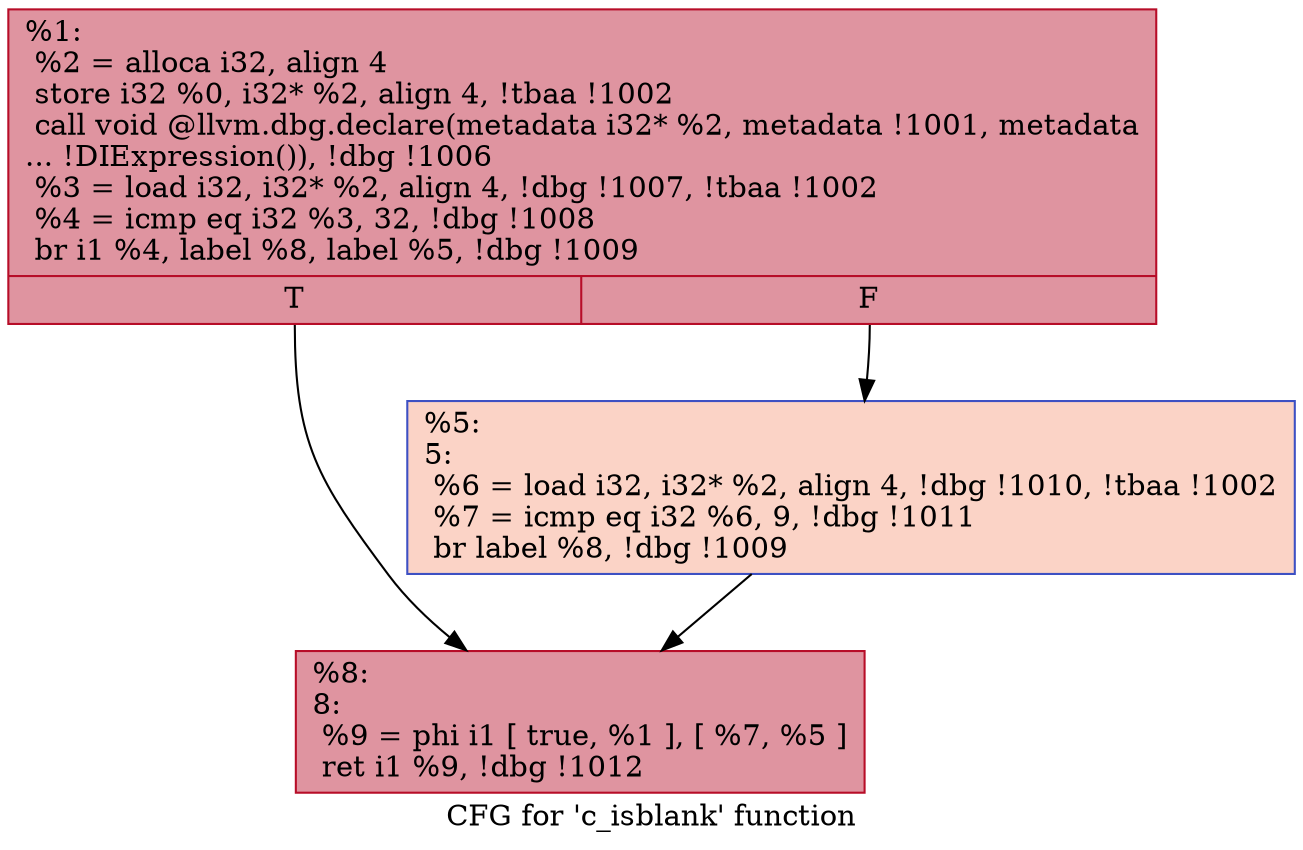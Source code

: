 digraph "CFG for 'c_isblank' function" {
	label="CFG for 'c_isblank' function";

	Node0x23cc030 [shape=record,color="#b70d28ff", style=filled, fillcolor="#b70d2870",label="{%1:\l  %2 = alloca i32, align 4\l  store i32 %0, i32* %2, align 4, !tbaa !1002\l  call void @llvm.dbg.declare(metadata i32* %2, metadata !1001, metadata\l... !DIExpression()), !dbg !1006\l  %3 = load i32, i32* %2, align 4, !dbg !1007, !tbaa !1002\l  %4 = icmp eq i32 %3, 32, !dbg !1008\l  br i1 %4, label %8, label %5, !dbg !1009\l|{<s0>T|<s1>F}}"];
	Node0x23cc030:s0 -> Node0x23c9470;
	Node0x23cc030:s1 -> Node0x23c9420;
	Node0x23c9420 [shape=record,color="#3d50c3ff", style=filled, fillcolor="#f59c7d70",label="{%5:\l5:                                                \l  %6 = load i32, i32* %2, align 4, !dbg !1010, !tbaa !1002\l  %7 = icmp eq i32 %6, 9, !dbg !1011\l  br label %8, !dbg !1009\l}"];
	Node0x23c9420 -> Node0x23c9470;
	Node0x23c9470 [shape=record,color="#b70d28ff", style=filled, fillcolor="#b70d2870",label="{%8:\l8:                                                \l  %9 = phi i1 [ true, %1 ], [ %7, %5 ]\l  ret i1 %9, !dbg !1012\l}"];
}

